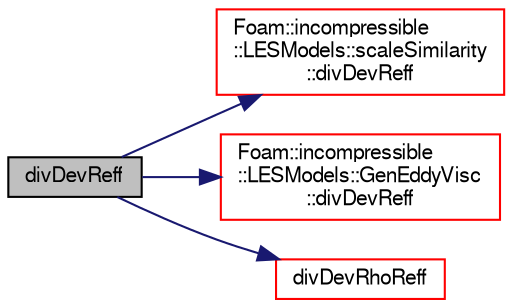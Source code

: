 digraph "divDevReff"
{
  bgcolor="transparent";
  edge [fontname="FreeSans",fontsize="10",labelfontname="FreeSans",labelfontsize="10"];
  node [fontname="FreeSans",fontsize="10",shape=record];
  rankdir="LR";
  Node1577 [label="divDevReff",height=0.2,width=0.4,color="black", fillcolor="grey75", style="filled", fontcolor="black"];
  Node1577 -> Node1578 [color="midnightblue",fontsize="10",style="solid",fontname="FreeSans"];
  Node1578 [label="Foam::incompressible\l::LESModels::scaleSimilarity\l::divDevReff",height=0.2,width=0.4,color="red",URL="$a30890.html#a028ac2eaccc9a479009b15cc6e21a89e",tooltip="Return the deviatoric part of the effective sub-grid. "];
  Node1577 -> Node1888 [color="midnightblue",fontsize="10",style="solid",fontname="FreeSans"];
  Node1888 [label="Foam::incompressible\l::LESModels::GenEddyVisc\l::divDevReff",height=0.2,width=0.4,color="red",URL="$a30846.html#a028ac2eaccc9a479009b15cc6e21a89e",tooltip="Return the deviatoric part of the effective sub-grid. "];
  Node1577 -> Node1957 [color="midnightblue",fontsize="10",style="solid",fontname="FreeSans"];
  Node1957 [label="divDevRhoReff",height=0.2,width=0.4,color="red",URL="$a30882.html#a1d0345d58cf17e030967c2b77a4477d6",tooltip="Return the deviatoric part of the effective sub-grid. "];
}
